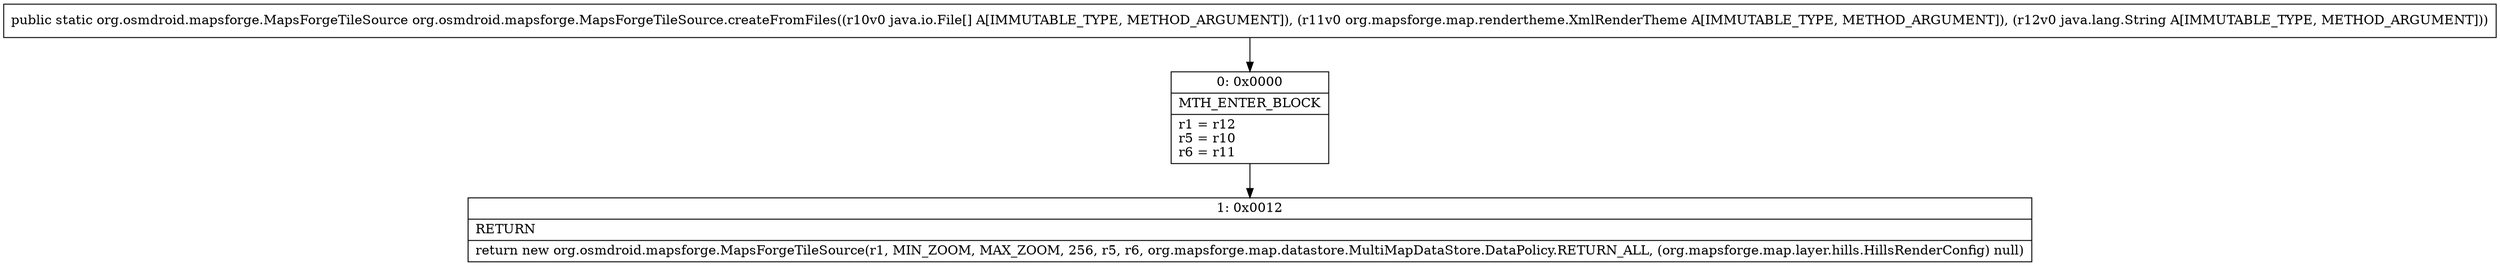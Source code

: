 digraph "CFG fororg.osmdroid.mapsforge.MapsForgeTileSource.createFromFiles([Ljava\/io\/File;Lorg\/mapsforge\/map\/rendertheme\/XmlRenderTheme;Ljava\/lang\/String;)Lorg\/osmdroid\/mapsforge\/MapsForgeTileSource;" {
Node_0 [shape=record,label="{0\:\ 0x0000|MTH_ENTER_BLOCK\l|r1 = r12\lr5 = r10\lr6 = r11\l}"];
Node_1 [shape=record,label="{1\:\ 0x0012|RETURN\l|return new org.osmdroid.mapsforge.MapsForgeTileSource(r1, MIN_ZOOM, MAX_ZOOM, 256, r5, r6, org.mapsforge.map.datastore.MultiMapDataStore.DataPolicy.RETURN_ALL, (org.mapsforge.map.layer.hills.HillsRenderConfig) null)\l}"];
MethodNode[shape=record,label="{public static org.osmdroid.mapsforge.MapsForgeTileSource org.osmdroid.mapsforge.MapsForgeTileSource.createFromFiles((r10v0 java.io.File[] A[IMMUTABLE_TYPE, METHOD_ARGUMENT]), (r11v0 org.mapsforge.map.rendertheme.XmlRenderTheme A[IMMUTABLE_TYPE, METHOD_ARGUMENT]), (r12v0 java.lang.String A[IMMUTABLE_TYPE, METHOD_ARGUMENT])) }"];
MethodNode -> Node_0;
Node_0 -> Node_1;
}

